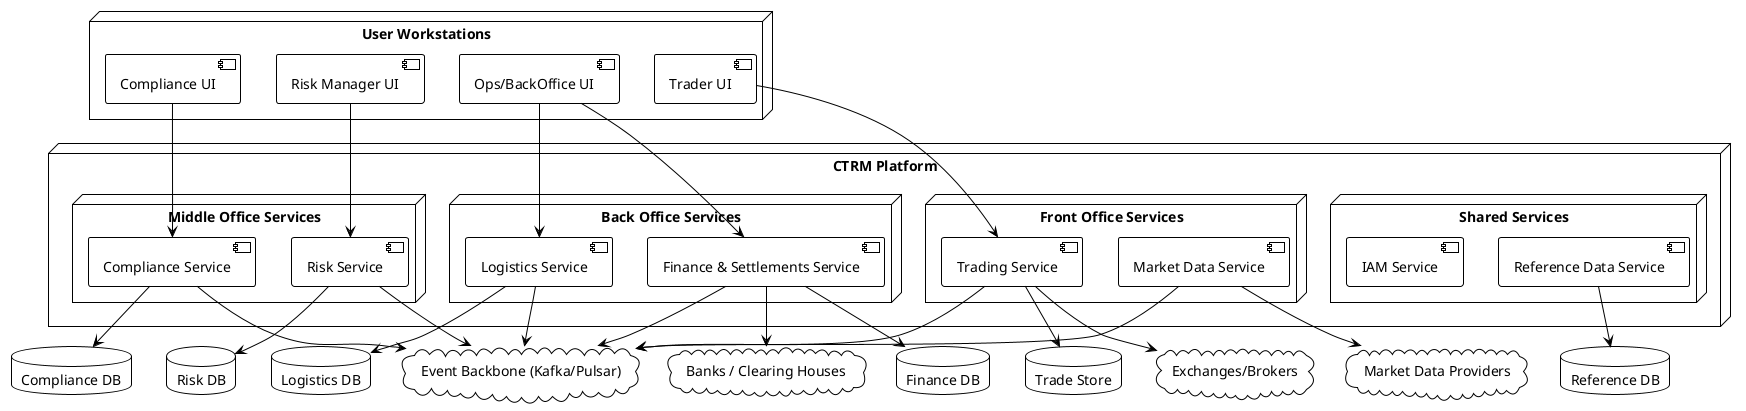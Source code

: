@startuml CTRMDeployment
!theme plain

node "User Workstations" {
  [Trader UI]
  [Risk Manager UI]
  [Ops/BackOffice UI]
  [Compliance UI]
}

node "CTRM Platform" {
  node "Front Office Services" {
    [Trading Service]
    [Market Data Service]
  }
  node "Middle Office Services" {
    [Risk Service]
    [Compliance Service]
  }
  node "Back Office Services" {
    [Finance & Settlements Service]
    [Logistics Service]
  }
  node "Shared Services" {
    [Reference Data Service]
    [IAM Service]
  }
}

cloud "Event Backbone (Kafka/Pulsar)" as K
database "Trade Store" as DBTrade
database "Risk DB" as DBRisk
database "Finance DB" as DBFin
database "Logistics DB" as DBLog
database "Compliance DB" as DBCmp
database "Reference DB" as DBRef

[Trader UI] --> [Trading Service]
[Risk Manager UI] --> [Risk Service]
[Ops/BackOffice UI] --> [Finance & Settlements Service]
[Ops/BackOffice UI] --> [Logistics Service]
[Compliance UI] --> [Compliance Service]

[Trading Service] --> K
[Market Data Service] --> K
[Risk Service] --> K
[Finance & Settlements Service] --> K
[Logistics Service] --> K
[Compliance Service] --> K

[Trading Service] --> DBTrade
[Risk Service] --> DBRisk
[Finance & Settlements Service] --> DBFin
[Logistics Service] --> DBLog
[Compliance Service] --> DBCmp
[Reference Data Service] --> DBRef

cloud "Exchanges/Brokers" as EX
cloud "Market Data Providers" as MDP
cloud "Banks / Clearing Houses" as BKH

[Trading Service] --> EX
[Market Data Service] --> MDP
[Finance & Settlements Service] --> BKH

@enduml
